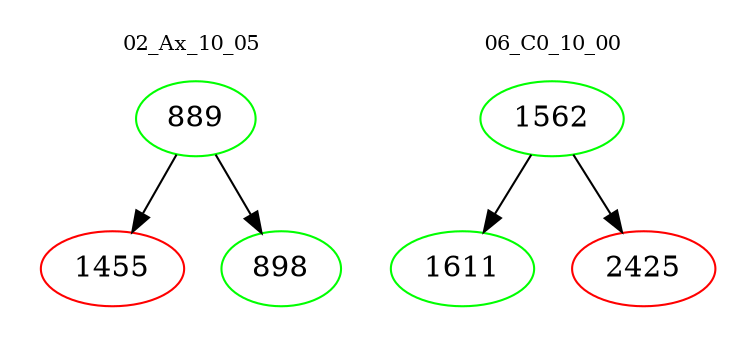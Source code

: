 digraph{
subgraph cluster_0 {
color = white
label = "02_Ax_10_05";
fontsize=10;
T0_889 [label="889", color="green"]
T0_889 -> T0_1455 [color="black"]
T0_1455 [label="1455", color="red"]
T0_889 -> T0_898 [color="black"]
T0_898 [label="898", color="green"]
}
subgraph cluster_1 {
color = white
label = "06_C0_10_00";
fontsize=10;
T1_1562 [label="1562", color="green"]
T1_1562 -> T1_1611 [color="black"]
T1_1611 [label="1611", color="green"]
T1_1562 -> T1_2425 [color="black"]
T1_2425 [label="2425", color="red"]
}
}
